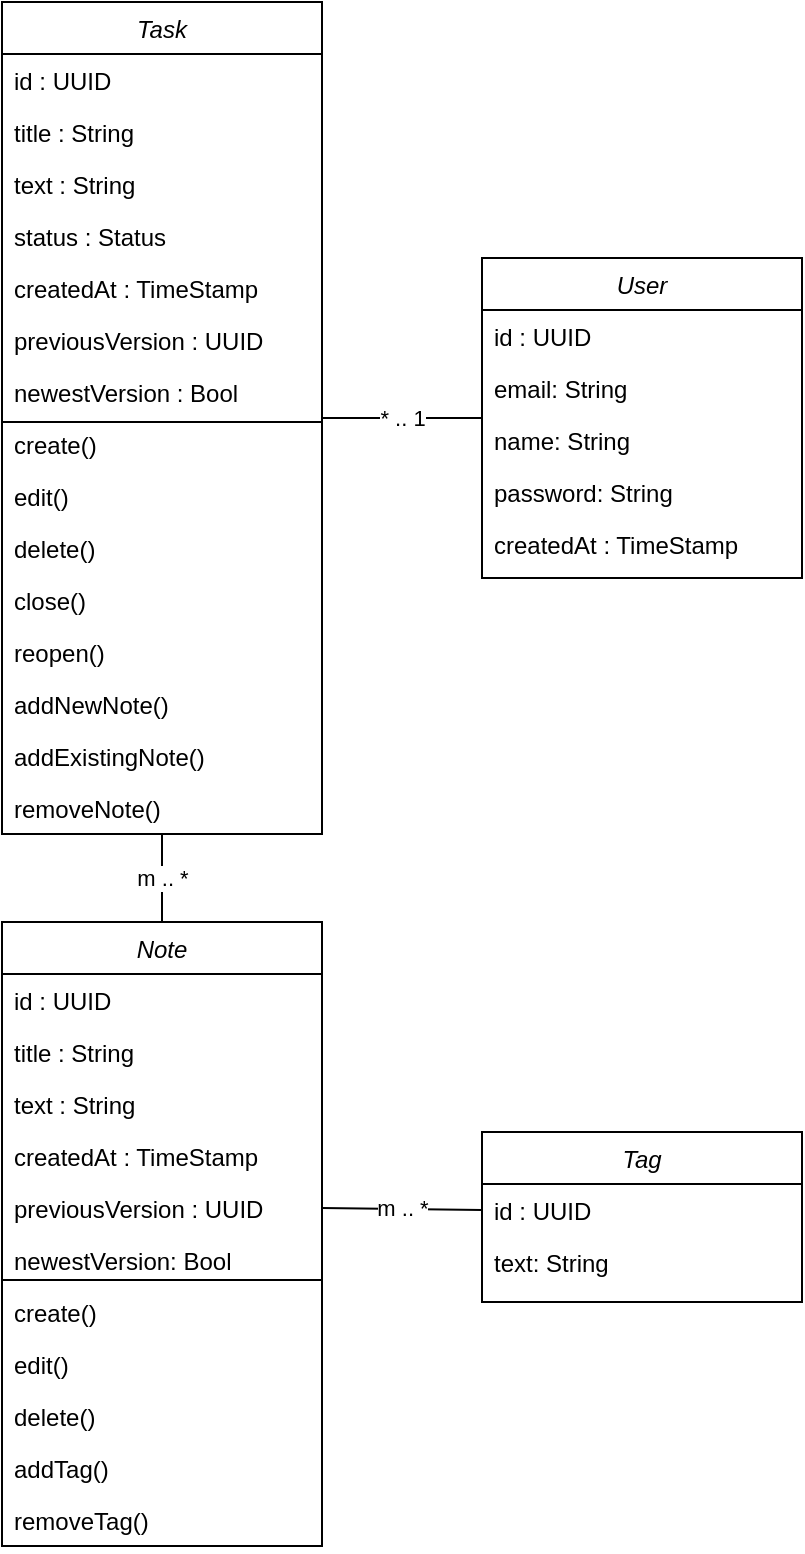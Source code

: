 <mxfile version="14.1.8" type="device"><diagram id="C5RBs43oDa-KdzZeNtuy" name="Page-1"><mxGraphModel dx="1662" dy="942" grid="1" gridSize="10" guides="1" tooltips="1" connect="1" arrows="1" fold="1" page="1" pageScale="1" pageWidth="827" pageHeight="1169" math="0" shadow="0"><root><mxCell id="WIyWlLk6GJQsqaUBKTNV-0"/><mxCell id="WIyWlLk6GJQsqaUBKTNV-1" parent="WIyWlLk6GJQsqaUBKTNV-0"/><mxCell id="zkfFHV4jXpPFQw0GAbJ--0" value="Task" style="swimlane;fontStyle=2;align=center;verticalAlign=top;childLayout=stackLayout;horizontal=1;startSize=26;horizontalStack=0;resizeParent=1;resizeLast=0;collapsible=1;marginBottom=0;rounded=0;shadow=0;strokeWidth=1;" parent="WIyWlLk6GJQsqaUBKTNV-1" vertex="1"><mxGeometry x="40" y="40" width="160" height="416" as="geometry"><mxRectangle x="220" y="120" width="160" height="26" as="alternateBounds"/></mxGeometry></mxCell><mxCell id="zkfFHV4jXpPFQw0GAbJ--1" value="id : UUID" style="text;align=left;verticalAlign=top;spacingLeft=4;spacingRight=4;overflow=hidden;rotatable=0;points=[[0,0.5],[1,0.5]];portConstraint=eastwest;" parent="zkfFHV4jXpPFQw0GAbJ--0" vertex="1"><mxGeometry y="26" width="160" height="26" as="geometry"/></mxCell><mxCell id="zkfFHV4jXpPFQw0GAbJ--2" value="title : String" style="text;align=left;verticalAlign=top;spacingLeft=4;spacingRight=4;overflow=hidden;rotatable=0;points=[[0,0.5],[1,0.5]];portConstraint=eastwest;rounded=0;shadow=0;html=0;" parent="zkfFHV4jXpPFQw0GAbJ--0" vertex="1"><mxGeometry y="52" width="160" height="26" as="geometry"/></mxCell><mxCell id="zkfFHV4jXpPFQw0GAbJ--3" value="text : String" style="text;align=left;verticalAlign=top;spacingLeft=4;spacingRight=4;overflow=hidden;rotatable=0;points=[[0,0.5],[1,0.5]];portConstraint=eastwest;rounded=0;shadow=0;html=0;" parent="zkfFHV4jXpPFQw0GAbJ--0" vertex="1"><mxGeometry y="78" width="160" height="26" as="geometry"/></mxCell><mxCell id="4iLOeBEV5KMoPheaQGID-0" value="status : Status" style="text;align=left;verticalAlign=top;spacingLeft=4;spacingRight=4;overflow=hidden;rotatable=0;points=[[0,0.5],[1,0.5]];portConstraint=eastwest;rounded=0;shadow=0;html=0;" parent="zkfFHV4jXpPFQw0GAbJ--0" vertex="1"><mxGeometry y="104" width="160" height="26" as="geometry"/></mxCell><mxCell id="4iLOeBEV5KMoPheaQGID-6" value="createdAt : TimeStamp" style="text;align=left;verticalAlign=top;spacingLeft=4;spacingRight=4;overflow=hidden;rotatable=0;points=[[0,0.5],[1,0.5]];portConstraint=eastwest;rounded=0;shadow=0;html=0;" parent="zkfFHV4jXpPFQw0GAbJ--0" vertex="1"><mxGeometry y="130" width="160" height="26" as="geometry"/></mxCell><mxCell id="4iLOeBEV5KMoPheaQGID-7" value="previousVersion : UUID" style="text;align=left;verticalAlign=top;spacingLeft=4;spacingRight=4;overflow=hidden;rotatable=0;points=[[0,0.5],[1,0.5]];portConstraint=eastwest;rounded=0;shadow=0;html=0;" parent="zkfFHV4jXpPFQw0GAbJ--0" vertex="1"><mxGeometry y="156" width="160" height="26" as="geometry"/></mxCell><mxCell id="4iLOeBEV5KMoPheaQGID-24" value="" style="endArrow=none;html=1;" parent="zkfFHV4jXpPFQw0GAbJ--0" edge="1"><mxGeometry width="50" height="50" relative="1" as="geometry"><mxPoint y="210" as="sourcePoint"/><mxPoint x="160" y="210" as="targetPoint"/></mxGeometry></mxCell><mxCell id="4iLOeBEV5KMoPheaQGID-31" value="newestVersion : Bool" style="text;align=left;verticalAlign=top;spacingLeft=4;spacingRight=4;overflow=hidden;rotatable=0;points=[[0,0.5],[1,0.5]];portConstraint=eastwest;rounded=0;shadow=0;html=0;" parent="zkfFHV4jXpPFQw0GAbJ--0" vertex="1"><mxGeometry y="182" width="160" height="26" as="geometry"/></mxCell><mxCell id="4iLOeBEV5KMoPheaQGID-25" value="create()" style="text;align=left;verticalAlign=top;spacingLeft=4;spacingRight=4;overflow=hidden;rotatable=0;points=[[0,0.5],[1,0.5]];portConstraint=eastwest;rounded=0;shadow=0;html=0;" parent="zkfFHV4jXpPFQw0GAbJ--0" vertex="1"><mxGeometry y="208" width="160" height="26" as="geometry"/></mxCell><mxCell id="4iLOeBEV5KMoPheaQGID-26" value="edit()" style="text;align=left;verticalAlign=top;spacingLeft=4;spacingRight=4;overflow=hidden;rotatable=0;points=[[0,0.5],[1,0.5]];portConstraint=eastwest;rounded=0;shadow=0;html=0;" parent="zkfFHV4jXpPFQw0GAbJ--0" vertex="1"><mxGeometry y="234" width="160" height="26" as="geometry"/></mxCell><mxCell id="4iLOeBEV5KMoPheaQGID-27" value="delete()" style="text;align=left;verticalAlign=top;spacingLeft=4;spacingRight=4;overflow=hidden;rotatable=0;points=[[0,0.5],[1,0.5]];portConstraint=eastwest;rounded=0;shadow=0;html=0;" parent="zkfFHV4jXpPFQw0GAbJ--0" vertex="1"><mxGeometry y="260" width="160" height="26" as="geometry"/></mxCell><mxCell id="4iLOeBEV5KMoPheaQGID-28" value="close()" style="text;align=left;verticalAlign=top;spacingLeft=4;spacingRight=4;overflow=hidden;rotatable=0;points=[[0,0.5],[1,0.5]];portConstraint=eastwest;rounded=0;shadow=0;html=0;" parent="zkfFHV4jXpPFQw0GAbJ--0" vertex="1"><mxGeometry y="286" width="160" height="26" as="geometry"/></mxCell><mxCell id="aN5CaT19uEaA-iEgUfpX-10" value="reopen()" style="text;align=left;verticalAlign=top;spacingLeft=4;spacingRight=4;overflow=hidden;rotatable=0;points=[[0,0.5],[1,0.5]];portConstraint=eastwest;rounded=0;shadow=0;html=0;" vertex="1" parent="zkfFHV4jXpPFQw0GAbJ--0"><mxGeometry y="312" width="160" height="26" as="geometry"/></mxCell><mxCell id="aN5CaT19uEaA-iEgUfpX-13" value="addNewNote()" style="text;align=left;verticalAlign=top;spacingLeft=4;spacingRight=4;overflow=hidden;rotatable=0;points=[[0,0.5],[1,0.5]];portConstraint=eastwest;rounded=0;shadow=0;html=0;" vertex="1" parent="zkfFHV4jXpPFQw0GAbJ--0"><mxGeometry y="338" width="160" height="26" as="geometry"/></mxCell><mxCell id="4iLOeBEV5KMoPheaQGID-29" value="addExistingNote()" style="text;align=left;verticalAlign=top;spacingLeft=4;spacingRight=4;overflow=hidden;rotatable=0;points=[[0,0.5],[1,0.5]];portConstraint=eastwest;rounded=0;shadow=0;html=0;" parent="zkfFHV4jXpPFQw0GAbJ--0" vertex="1"><mxGeometry y="364" width="160" height="26" as="geometry"/></mxCell><mxCell id="aN5CaT19uEaA-iEgUfpX-14" value="removeNote()" style="text;align=left;verticalAlign=top;spacingLeft=4;spacingRight=4;overflow=hidden;rotatable=0;points=[[0,0.5],[1,0.5]];portConstraint=eastwest;rounded=0;shadow=0;html=0;" vertex="1" parent="zkfFHV4jXpPFQw0GAbJ--0"><mxGeometry y="390" width="160" height="26" as="geometry"/></mxCell><mxCell id="4iLOeBEV5KMoPheaQGID-1" value="Note" style="swimlane;fontStyle=2;align=center;verticalAlign=top;childLayout=stackLayout;horizontal=1;startSize=26;horizontalStack=0;resizeParent=1;resizeLast=0;collapsible=1;marginBottom=0;rounded=0;shadow=0;strokeWidth=1;" parent="WIyWlLk6GJQsqaUBKTNV-1" vertex="1"><mxGeometry x="40" y="500" width="160" height="312" as="geometry"><mxRectangle x="220" y="120" width="160" height="26" as="alternateBounds"/></mxGeometry></mxCell><mxCell id="4iLOeBEV5KMoPheaQGID-2" value="id : UUID" style="text;align=left;verticalAlign=top;spacingLeft=4;spacingRight=4;overflow=hidden;rotatable=0;points=[[0,0.5],[1,0.5]];portConstraint=eastwest;" parent="4iLOeBEV5KMoPheaQGID-1" vertex="1"><mxGeometry y="26" width="160" height="26" as="geometry"/></mxCell><mxCell id="4iLOeBEV5KMoPheaQGID-3" value="title : String" style="text;align=left;verticalAlign=top;spacingLeft=4;spacingRight=4;overflow=hidden;rotatable=0;points=[[0,0.5],[1,0.5]];portConstraint=eastwest;rounded=0;shadow=0;html=0;" parent="4iLOeBEV5KMoPheaQGID-1" vertex="1"><mxGeometry y="52" width="160" height="26" as="geometry"/></mxCell><mxCell id="4iLOeBEV5KMoPheaQGID-4" value="text : String" style="text;align=left;verticalAlign=top;spacingLeft=4;spacingRight=4;overflow=hidden;rotatable=0;points=[[0,0.5],[1,0.5]];portConstraint=eastwest;rounded=0;shadow=0;html=0;" parent="4iLOeBEV5KMoPheaQGID-1" vertex="1"><mxGeometry y="78" width="160" height="26" as="geometry"/></mxCell><mxCell id="4iLOeBEV5KMoPheaQGID-8" value="createdAt : TimeStamp" style="text;align=left;verticalAlign=top;spacingLeft=4;spacingRight=4;overflow=hidden;rotatable=0;points=[[0,0.5],[1,0.5]];portConstraint=eastwest;rounded=0;shadow=0;html=0;" parent="4iLOeBEV5KMoPheaQGID-1" vertex="1"><mxGeometry y="104" width="160" height="26" as="geometry"/></mxCell><mxCell id="4iLOeBEV5KMoPheaQGID-11" value="previousVersion : UUID" style="text;align=left;verticalAlign=top;spacingLeft=4;spacingRight=4;overflow=hidden;rotatable=0;points=[[0,0.5],[1,0.5]];portConstraint=eastwest;rounded=0;shadow=0;html=0;" parent="4iLOeBEV5KMoPheaQGID-1" vertex="1"><mxGeometry y="130" width="160" height="26" as="geometry"/></mxCell><mxCell id="4iLOeBEV5KMoPheaQGID-20" value="" style="endArrow=none;html=1;" parent="4iLOeBEV5KMoPheaQGID-1" edge="1"><mxGeometry width="50" height="50" relative="1" as="geometry"><mxPoint y="179" as="sourcePoint"/><mxPoint x="160" y="179" as="targetPoint"/></mxGeometry></mxCell><mxCell id="4iLOeBEV5KMoPheaQGID-21" value="newestVersion: Bool" style="text;align=left;verticalAlign=top;spacingLeft=4;spacingRight=4;overflow=hidden;rotatable=0;points=[[0,0.5],[1,0.5]];portConstraint=eastwest;rounded=0;shadow=0;html=0;" parent="4iLOeBEV5KMoPheaQGID-1" vertex="1"><mxGeometry y="156" width="160" height="26" as="geometry"/></mxCell><mxCell id="4iLOeBEV5KMoPheaQGID-32" value="create()" style="text;align=left;verticalAlign=top;spacingLeft=4;spacingRight=4;overflow=hidden;rotatable=0;points=[[0,0.5],[1,0.5]];portConstraint=eastwest;rounded=0;shadow=0;html=0;" parent="4iLOeBEV5KMoPheaQGID-1" vertex="1"><mxGeometry y="182" width="160" height="26" as="geometry"/></mxCell><mxCell id="4iLOeBEV5KMoPheaQGID-22" value="edit()" style="text;align=left;verticalAlign=top;spacingLeft=4;spacingRight=4;overflow=hidden;rotatable=0;points=[[0,0.5],[1,0.5]];portConstraint=eastwest;rounded=0;shadow=0;html=0;" parent="4iLOeBEV5KMoPheaQGID-1" vertex="1"><mxGeometry y="208" width="160" height="26" as="geometry"/></mxCell><mxCell id="aN5CaT19uEaA-iEgUfpX-11" value="delete()" style="text;align=left;verticalAlign=top;spacingLeft=4;spacingRight=4;overflow=hidden;rotatable=0;points=[[0,0.5],[1,0.5]];portConstraint=eastwest;rounded=0;shadow=0;html=0;" vertex="1" parent="4iLOeBEV5KMoPheaQGID-1"><mxGeometry y="234" width="160" height="26" as="geometry"/></mxCell><mxCell id="aN5CaT19uEaA-iEgUfpX-12" value="addTag()" style="text;align=left;verticalAlign=top;spacingLeft=4;spacingRight=4;overflow=hidden;rotatable=0;points=[[0,0.5],[1,0.5]];portConstraint=eastwest;rounded=0;shadow=0;html=0;" vertex="1" parent="4iLOeBEV5KMoPheaQGID-1"><mxGeometry y="260" width="160" height="26" as="geometry"/></mxCell><mxCell id="4iLOeBEV5KMoPheaQGID-23" value="removeTag()" style="text;align=left;verticalAlign=top;spacingLeft=4;spacingRight=4;overflow=hidden;rotatable=0;points=[[0,0.5],[1,0.5]];portConstraint=eastwest;rounded=0;shadow=0;html=0;" parent="4iLOeBEV5KMoPheaQGID-1" vertex="1"><mxGeometry y="286" width="160" height="26" as="geometry"/></mxCell><mxCell id="4iLOeBEV5KMoPheaQGID-9" value="m .. *" style="endArrow=none;html=1;" parent="WIyWlLk6GJQsqaUBKTNV-1" source="zkfFHV4jXpPFQw0GAbJ--0" target="4iLOeBEV5KMoPheaQGID-1" edge="1"><mxGeometry width="50" height="50" relative="1" as="geometry"><mxPoint x="390" y="500" as="sourcePoint"/><mxPoint x="440" y="450" as="targetPoint"/></mxGeometry></mxCell><mxCell id="4iLOeBEV5KMoPheaQGID-12" value="User" style="swimlane;fontStyle=2;align=center;verticalAlign=top;childLayout=stackLayout;horizontal=1;startSize=26;horizontalStack=0;resizeParent=1;resizeLast=0;collapsible=1;marginBottom=0;rounded=0;shadow=0;strokeWidth=1;" parent="WIyWlLk6GJQsqaUBKTNV-1" vertex="1"><mxGeometry x="280" y="168" width="160" height="160" as="geometry"><mxRectangle x="220" y="120" width="160" height="26" as="alternateBounds"/></mxGeometry></mxCell><mxCell id="4iLOeBEV5KMoPheaQGID-13" value="id : UUID" style="text;align=left;verticalAlign=top;spacingLeft=4;spacingRight=4;overflow=hidden;rotatable=0;points=[[0,0.5],[1,0.5]];portConstraint=eastwest;" parent="4iLOeBEV5KMoPheaQGID-12" vertex="1"><mxGeometry y="26" width="160" height="26" as="geometry"/></mxCell><mxCell id="4iLOeBEV5KMoPheaQGID-14" value="email: String" style="text;align=left;verticalAlign=top;spacingLeft=4;spacingRight=4;overflow=hidden;rotatable=0;points=[[0,0.5],[1,0.5]];portConstraint=eastwest;rounded=0;shadow=0;html=0;" parent="4iLOeBEV5KMoPheaQGID-12" vertex="1"><mxGeometry y="52" width="160" height="26" as="geometry"/></mxCell><mxCell id="4iLOeBEV5KMoPheaQGID-15" value="name: String" style="text;align=left;verticalAlign=top;spacingLeft=4;spacingRight=4;overflow=hidden;rotatable=0;points=[[0,0.5],[1,0.5]];portConstraint=eastwest;rounded=0;shadow=0;html=0;" parent="4iLOeBEV5KMoPheaQGID-12" vertex="1"><mxGeometry y="78" width="160" height="26" as="geometry"/></mxCell><mxCell id="4iLOeBEV5KMoPheaQGID-16" value="password: String" style="text;align=left;verticalAlign=top;spacingLeft=4;spacingRight=4;overflow=hidden;rotatable=0;points=[[0,0.5],[1,0.5]];portConstraint=eastwest;rounded=0;shadow=0;html=0;" parent="4iLOeBEV5KMoPheaQGID-12" vertex="1"><mxGeometry y="104" width="160" height="26" as="geometry"/></mxCell><mxCell id="4iLOeBEV5KMoPheaQGID-17" value="createdAt : TimeStamp" style="text;align=left;verticalAlign=top;spacingLeft=4;spacingRight=4;overflow=hidden;rotatable=0;points=[[0,0.5],[1,0.5]];portConstraint=eastwest;rounded=0;shadow=0;html=0;" parent="4iLOeBEV5KMoPheaQGID-12" vertex="1"><mxGeometry y="130" width="160" height="26" as="geometry"/></mxCell><mxCell id="4iLOeBEV5KMoPheaQGID-19" value="* .. 1" style="endArrow=none;html=1;entryX=0;entryY=0.5;entryDx=0;entryDy=0;" parent="WIyWlLk6GJQsqaUBKTNV-1" source="zkfFHV4jXpPFQw0GAbJ--0" target="4iLOeBEV5KMoPheaQGID-12" edge="1"><mxGeometry width="50" height="50" relative="1" as="geometry"><mxPoint x="350" y="280" as="sourcePoint"/><mxPoint x="320" y="126" as="targetPoint"/></mxGeometry></mxCell><mxCell id="aN5CaT19uEaA-iEgUfpX-3" value="Tag" style="swimlane;fontStyle=2;align=center;verticalAlign=top;childLayout=stackLayout;horizontal=1;startSize=26;horizontalStack=0;resizeParent=1;resizeLast=0;collapsible=1;marginBottom=0;rounded=0;shadow=0;strokeWidth=1;" vertex="1" parent="WIyWlLk6GJQsqaUBKTNV-1"><mxGeometry x="280" y="605" width="160" height="85" as="geometry"><mxRectangle x="220" y="120" width="160" height="26" as="alternateBounds"/></mxGeometry></mxCell><mxCell id="aN5CaT19uEaA-iEgUfpX-4" value="id : UUID" style="text;align=left;verticalAlign=top;spacingLeft=4;spacingRight=4;overflow=hidden;rotatable=0;points=[[0,0.5],[1,0.5]];portConstraint=eastwest;" vertex="1" parent="aN5CaT19uEaA-iEgUfpX-3"><mxGeometry y="26" width="160" height="26" as="geometry"/></mxCell><mxCell id="aN5CaT19uEaA-iEgUfpX-5" value="text: String" style="text;align=left;verticalAlign=top;spacingLeft=4;spacingRight=4;overflow=hidden;rotatable=0;points=[[0,0.5],[1,0.5]];portConstraint=eastwest;rounded=0;shadow=0;html=0;" vertex="1" parent="aN5CaT19uEaA-iEgUfpX-3"><mxGeometry y="52" width="160" height="26" as="geometry"/></mxCell><mxCell id="aN5CaT19uEaA-iEgUfpX-9" value="m .. *" style="endArrow=none;html=1;exitX=1;exitY=0.5;exitDx=0;exitDy=0;entryX=0;entryY=0.5;entryDx=0;entryDy=0;" edge="1" parent="WIyWlLk6GJQsqaUBKTNV-1" source="4iLOeBEV5KMoPheaQGID-11" target="aN5CaT19uEaA-iEgUfpX-4"><mxGeometry width="50" height="50" relative="1" as="geometry"><mxPoint x="400" y="545" as="sourcePoint"/><mxPoint x="300" y="565" as="targetPoint"/></mxGeometry></mxCell></root></mxGraphModel></diagram></mxfile>